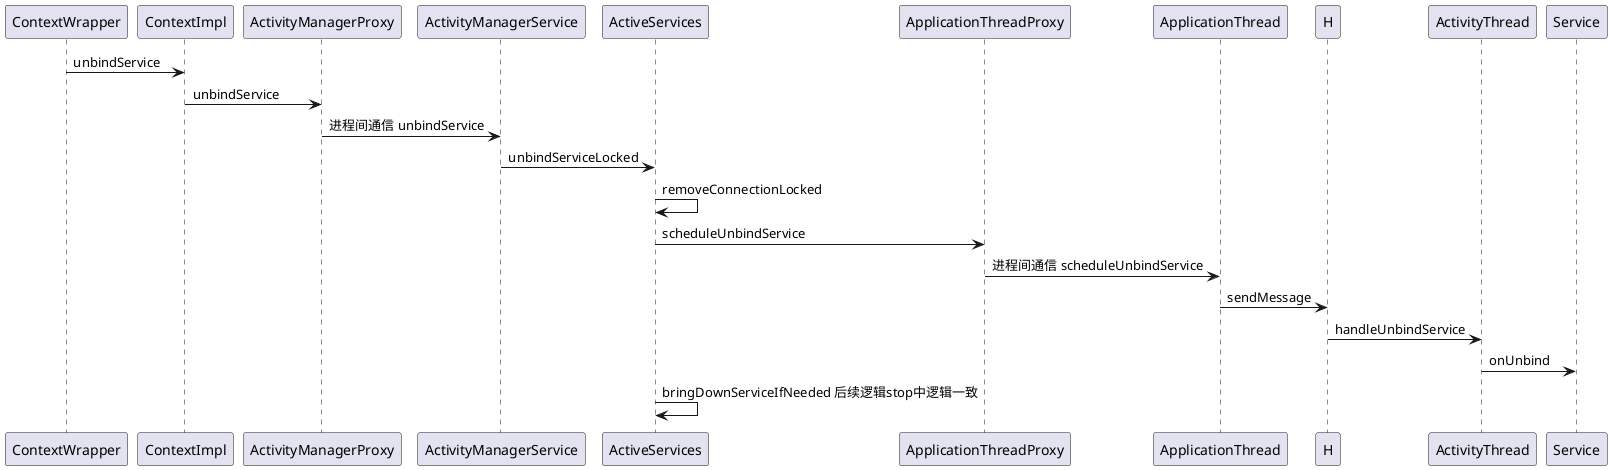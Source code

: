@startuml
ContextWrapper->ContextImpl: unbindService
ContextImpl->ActivityManagerProxy:  unbindService
ActivityManagerProxy->ActivityManagerService: 进程间通信 unbindService
ActivityManagerService->ActiveServices: unbindServiceLocked
ActiveServices->ActiveServices: removeConnectionLocked
ActiveServices->ApplicationThreadProxy: scheduleUnbindService
ApplicationThreadProxy->ApplicationThread:进程间通信 scheduleUnbindService
ApplicationThread->H: sendMessage
H->ActivityThread:  handleUnbindService
ActivityThread->Service:    onUnbind
ActiveServices->ActiveServices: bringDownServiceIfNeeded 后续逻辑stop中逻辑一致
@enduml